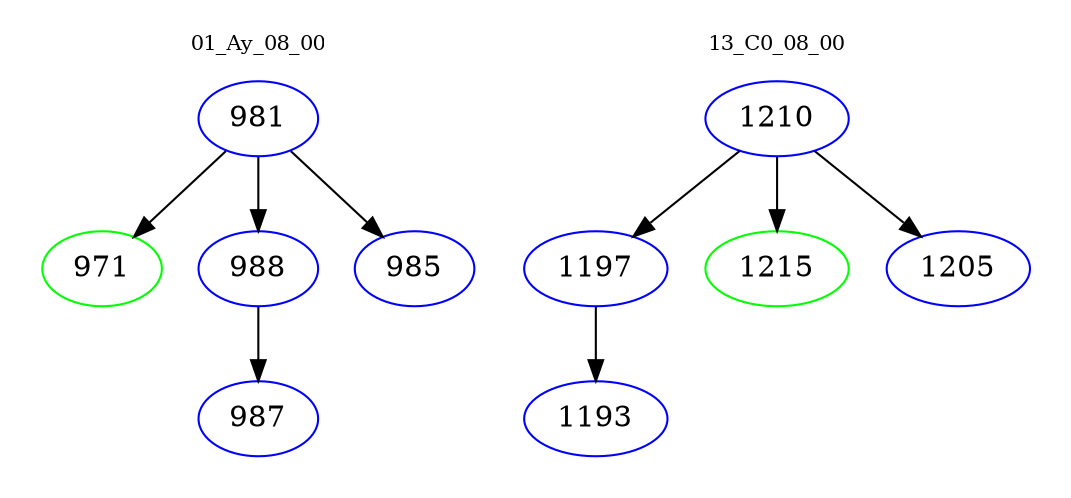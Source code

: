 digraph{
subgraph cluster_0 {
color = white
label = "01_Ay_08_00";
fontsize=10;
T0_981 [label="981", color="blue"]
T0_981 -> T0_971 [color="black"]
T0_971 [label="971", color="green"]
T0_981 -> T0_988 [color="black"]
T0_988 [label="988", color="blue"]
T0_988 -> T0_987 [color="black"]
T0_987 [label="987", color="blue"]
T0_981 -> T0_985 [color="black"]
T0_985 [label="985", color="blue"]
}
subgraph cluster_1 {
color = white
label = "13_C0_08_00";
fontsize=10;
T1_1210 [label="1210", color="blue"]
T1_1210 -> T1_1197 [color="black"]
T1_1197 [label="1197", color="blue"]
T1_1197 -> T1_1193 [color="black"]
T1_1193 [label="1193", color="blue"]
T1_1210 -> T1_1215 [color="black"]
T1_1215 [label="1215", color="green"]
T1_1210 -> T1_1205 [color="black"]
T1_1205 [label="1205", color="blue"]
}
}
